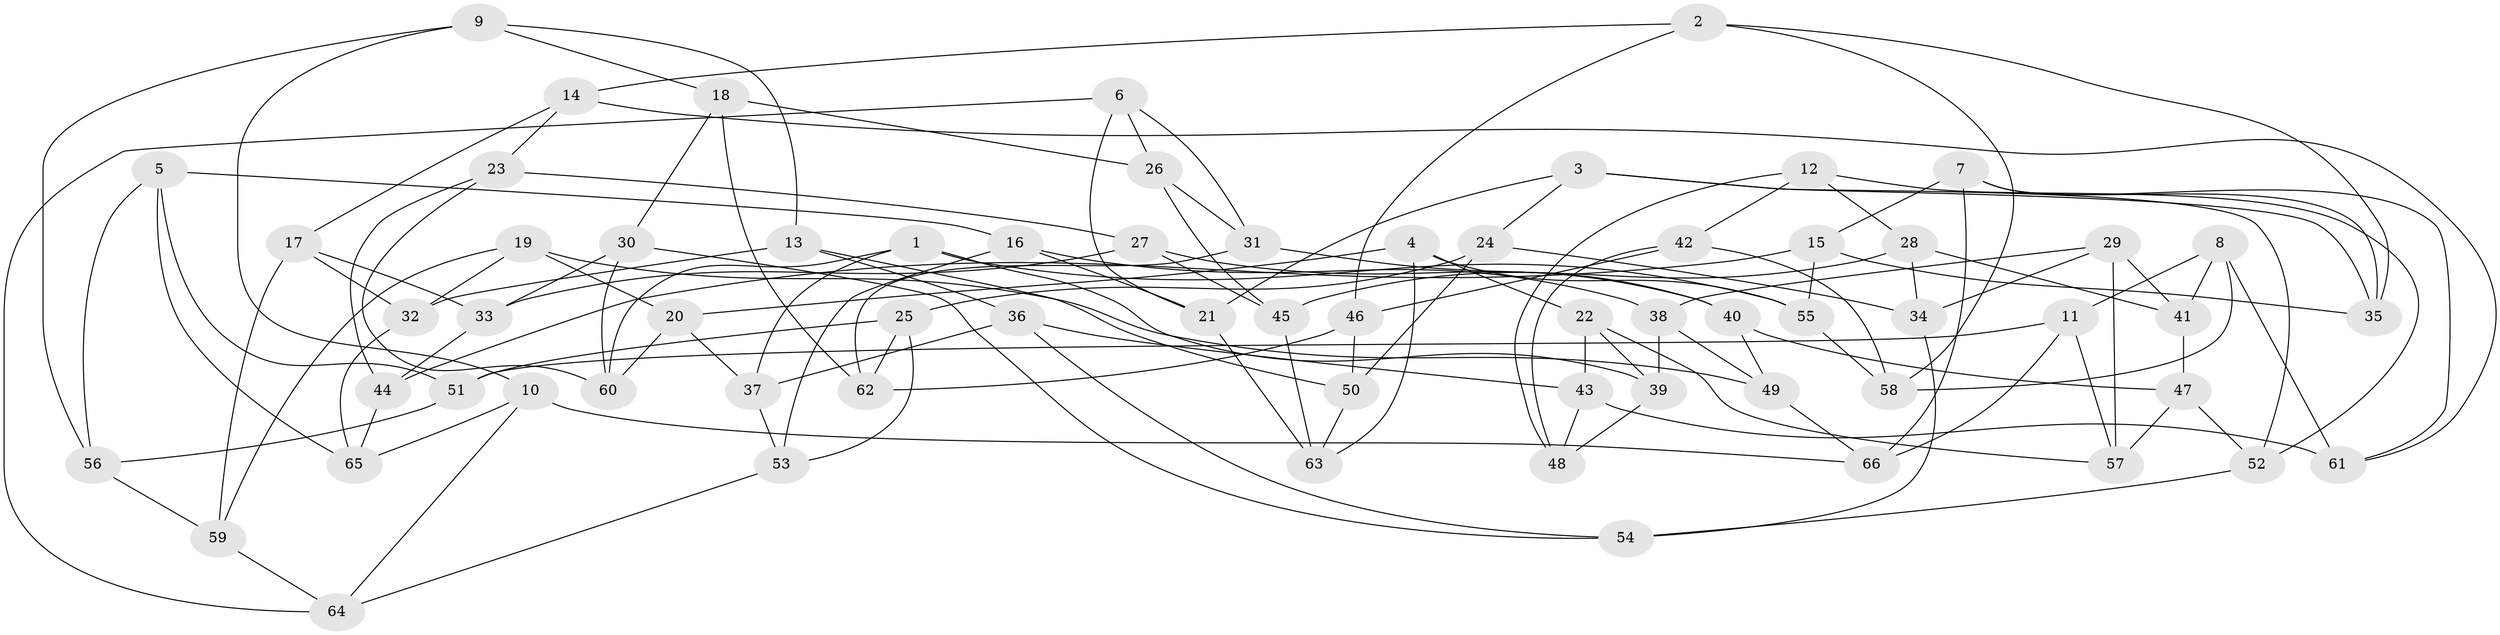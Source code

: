 // coarse degree distribution, {6: 0.6216216216216216, 5: 0.16216216216216217, 4: 0.21621621621621623}
// Generated by graph-tools (version 1.1) at 2025/52/02/27/25 19:52:35]
// undirected, 66 vertices, 132 edges
graph export_dot {
graph [start="1"]
  node [color=gray90,style=filled];
  1;
  2;
  3;
  4;
  5;
  6;
  7;
  8;
  9;
  10;
  11;
  12;
  13;
  14;
  15;
  16;
  17;
  18;
  19;
  20;
  21;
  22;
  23;
  24;
  25;
  26;
  27;
  28;
  29;
  30;
  31;
  32;
  33;
  34;
  35;
  36;
  37;
  38;
  39;
  40;
  41;
  42;
  43;
  44;
  45;
  46;
  47;
  48;
  49;
  50;
  51;
  52;
  53;
  54;
  55;
  56;
  57;
  58;
  59;
  60;
  61;
  62;
  63;
  64;
  65;
  66;
  1 -- 39;
  1 -- 55;
  1 -- 37;
  1 -- 60;
  2 -- 46;
  2 -- 14;
  2 -- 35;
  2 -- 58;
  3 -- 21;
  3 -- 35;
  3 -- 24;
  3 -- 52;
  4 -- 55;
  4 -- 20;
  4 -- 63;
  4 -- 22;
  5 -- 16;
  5 -- 56;
  5 -- 65;
  5 -- 51;
  6 -- 21;
  6 -- 31;
  6 -- 64;
  6 -- 26;
  7 -- 15;
  7 -- 66;
  7 -- 61;
  7 -- 35;
  8 -- 58;
  8 -- 41;
  8 -- 11;
  8 -- 61;
  9 -- 10;
  9 -- 56;
  9 -- 13;
  9 -- 18;
  10 -- 64;
  10 -- 65;
  10 -- 66;
  11 -- 57;
  11 -- 51;
  11 -- 66;
  12 -- 42;
  12 -- 52;
  12 -- 48;
  12 -- 28;
  13 -- 36;
  13 -- 50;
  13 -- 32;
  14 -- 17;
  14 -- 23;
  14 -- 61;
  15 -- 44;
  15 -- 35;
  15 -- 55;
  16 -- 38;
  16 -- 53;
  16 -- 21;
  17 -- 32;
  17 -- 59;
  17 -- 33;
  18 -- 62;
  18 -- 26;
  18 -- 30;
  19 -- 49;
  19 -- 32;
  19 -- 59;
  19 -- 20;
  20 -- 60;
  20 -- 37;
  21 -- 63;
  22 -- 39;
  22 -- 57;
  22 -- 43;
  23 -- 27;
  23 -- 60;
  23 -- 44;
  24 -- 50;
  24 -- 34;
  24 -- 25;
  25 -- 53;
  25 -- 51;
  25 -- 62;
  26 -- 45;
  26 -- 31;
  27 -- 33;
  27 -- 45;
  27 -- 40;
  28 -- 45;
  28 -- 41;
  28 -- 34;
  29 -- 57;
  29 -- 38;
  29 -- 34;
  29 -- 41;
  30 -- 54;
  30 -- 60;
  30 -- 33;
  31 -- 62;
  31 -- 40;
  32 -- 65;
  33 -- 44;
  34 -- 54;
  36 -- 43;
  36 -- 54;
  36 -- 37;
  37 -- 53;
  38 -- 49;
  38 -- 39;
  39 -- 48;
  40 -- 47;
  40 -- 49;
  41 -- 47;
  42 -- 46;
  42 -- 58;
  42 -- 48;
  43 -- 61;
  43 -- 48;
  44 -- 65;
  45 -- 63;
  46 -- 62;
  46 -- 50;
  47 -- 57;
  47 -- 52;
  49 -- 66;
  50 -- 63;
  51 -- 56;
  52 -- 54;
  53 -- 64;
  55 -- 58;
  56 -- 59;
  59 -- 64;
}
